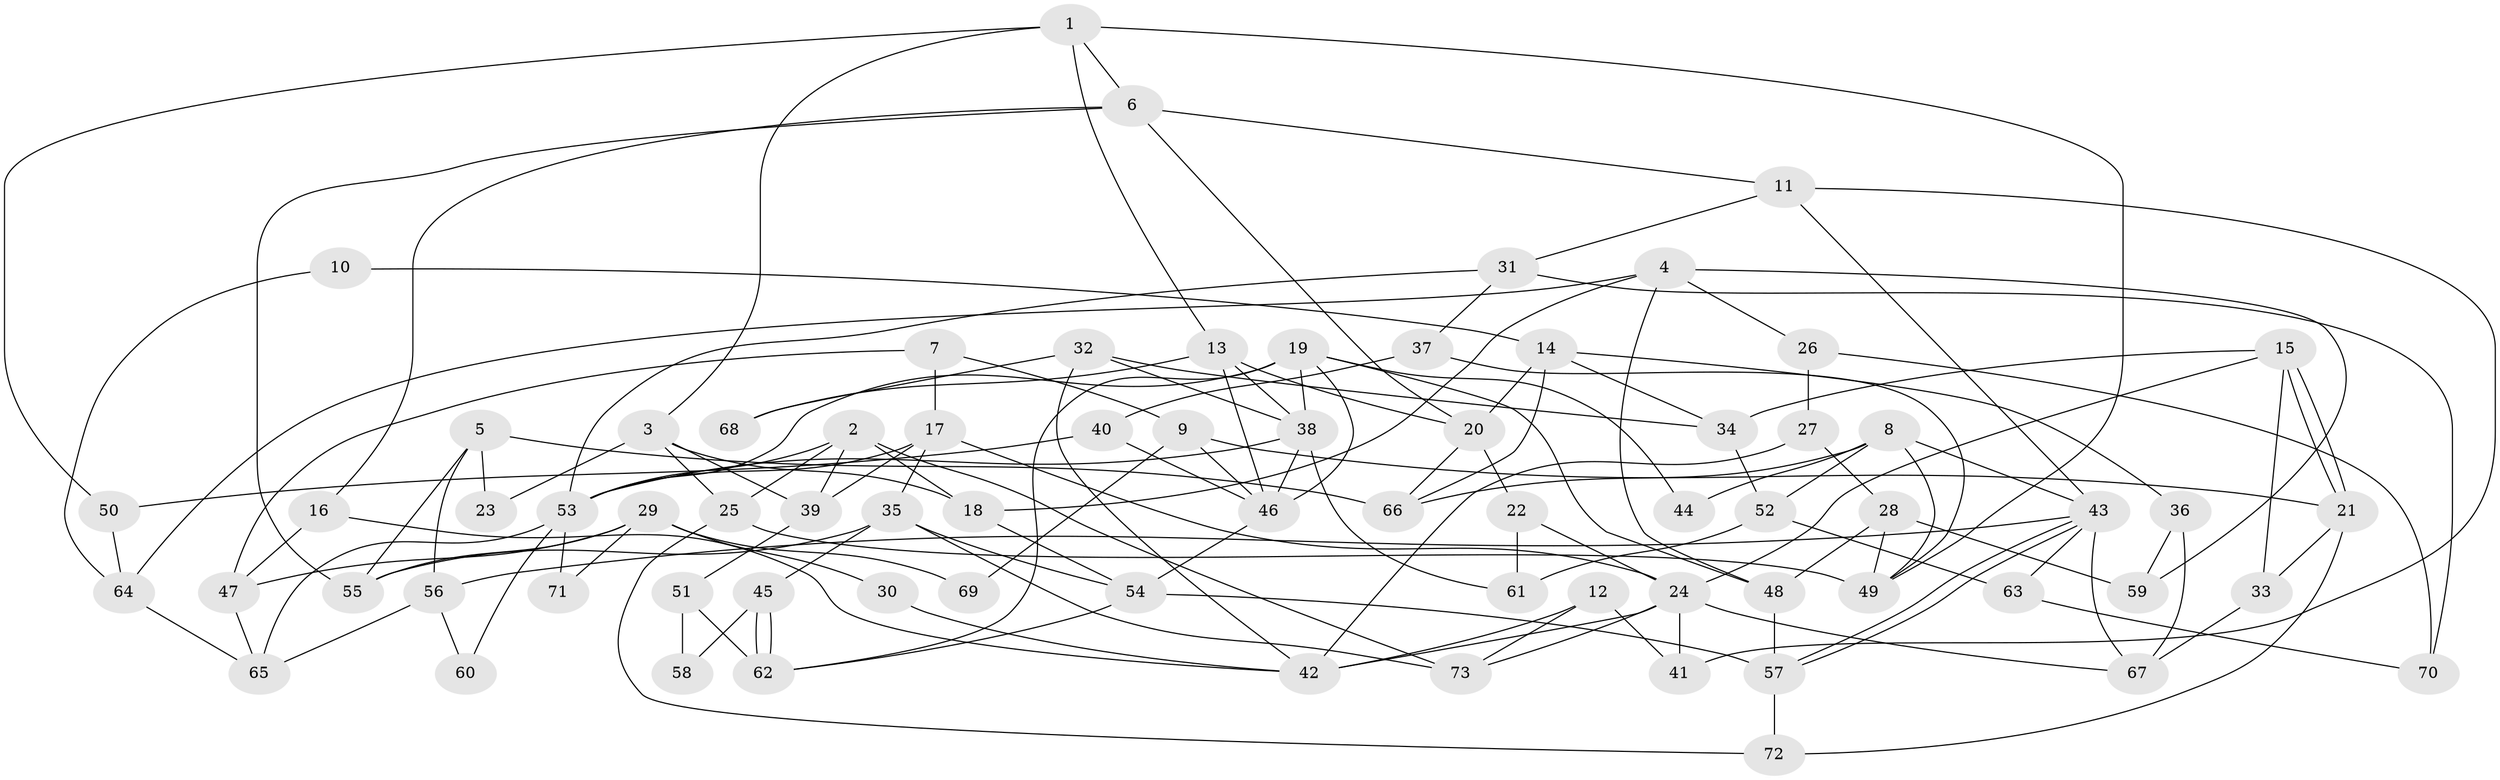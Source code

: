 // coarse degree distribution, {5: 0.19148936170212766, 7: 0.1276595744680851, 6: 0.1276595744680851, 2: 0.10638297872340426, 3: 0.1702127659574468, 8: 0.0851063829787234, 4: 0.1702127659574468, 9: 0.02127659574468085}
// Generated by graph-tools (version 1.1) at 2025/41/03/06/25 10:41:59]
// undirected, 73 vertices, 146 edges
graph export_dot {
graph [start="1"]
  node [color=gray90,style=filled];
  1;
  2;
  3;
  4;
  5;
  6;
  7;
  8;
  9;
  10;
  11;
  12;
  13;
  14;
  15;
  16;
  17;
  18;
  19;
  20;
  21;
  22;
  23;
  24;
  25;
  26;
  27;
  28;
  29;
  30;
  31;
  32;
  33;
  34;
  35;
  36;
  37;
  38;
  39;
  40;
  41;
  42;
  43;
  44;
  45;
  46;
  47;
  48;
  49;
  50;
  51;
  52;
  53;
  54;
  55;
  56;
  57;
  58;
  59;
  60;
  61;
  62;
  63;
  64;
  65;
  66;
  67;
  68;
  69;
  70;
  71;
  72;
  73;
  1 -- 3;
  1 -- 13;
  1 -- 6;
  1 -- 49;
  1 -- 50;
  2 -- 53;
  2 -- 25;
  2 -- 18;
  2 -- 39;
  2 -- 73;
  3 -- 18;
  3 -- 39;
  3 -- 23;
  3 -- 25;
  4 -- 48;
  4 -- 18;
  4 -- 26;
  4 -- 59;
  4 -- 64;
  5 -- 56;
  5 -- 55;
  5 -- 23;
  5 -- 66;
  6 -- 20;
  6 -- 11;
  6 -- 16;
  6 -- 55;
  7 -- 17;
  7 -- 9;
  7 -- 47;
  8 -- 43;
  8 -- 66;
  8 -- 44;
  8 -- 49;
  8 -- 52;
  9 -- 46;
  9 -- 21;
  9 -- 69;
  10 -- 64;
  10 -- 14;
  11 -- 43;
  11 -- 31;
  11 -- 41;
  12 -- 73;
  12 -- 41;
  12 -- 42;
  13 -- 46;
  13 -- 38;
  13 -- 20;
  13 -- 68;
  14 -- 34;
  14 -- 66;
  14 -- 20;
  14 -- 36;
  15 -- 21;
  15 -- 21;
  15 -- 34;
  15 -- 24;
  15 -- 33;
  16 -- 42;
  16 -- 47;
  17 -- 53;
  17 -- 24;
  17 -- 35;
  17 -- 39;
  18 -- 54;
  19 -- 38;
  19 -- 53;
  19 -- 44;
  19 -- 46;
  19 -- 48;
  19 -- 62;
  20 -- 22;
  20 -- 66;
  21 -- 72;
  21 -- 33;
  22 -- 24;
  22 -- 61;
  24 -- 73;
  24 -- 41;
  24 -- 42;
  24 -- 67;
  25 -- 49;
  25 -- 72;
  26 -- 27;
  26 -- 70;
  27 -- 28;
  27 -- 42;
  28 -- 59;
  28 -- 49;
  28 -- 48;
  29 -- 47;
  29 -- 55;
  29 -- 30;
  29 -- 69;
  29 -- 71;
  30 -- 42;
  31 -- 53;
  31 -- 37;
  31 -- 70;
  32 -- 42;
  32 -- 38;
  32 -- 34;
  32 -- 68;
  33 -- 67;
  34 -- 52;
  35 -- 54;
  35 -- 45;
  35 -- 55;
  35 -- 73;
  36 -- 67;
  36 -- 59;
  37 -- 49;
  37 -- 40;
  38 -- 46;
  38 -- 61;
  38 -- 53;
  39 -- 51;
  40 -- 46;
  40 -- 50;
  43 -- 57;
  43 -- 57;
  43 -- 67;
  43 -- 56;
  43 -- 63;
  45 -- 62;
  45 -- 62;
  45 -- 58;
  46 -- 54;
  47 -- 65;
  48 -- 57;
  50 -- 64;
  51 -- 62;
  51 -- 58;
  52 -- 63;
  52 -- 61;
  53 -- 65;
  53 -- 60;
  53 -- 71;
  54 -- 57;
  54 -- 62;
  56 -- 65;
  56 -- 60;
  57 -- 72;
  63 -- 70;
  64 -- 65;
}

